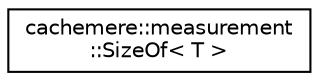 digraph "Graphical Class Hierarchy"
{
 // LATEX_PDF_SIZE
  edge [fontname="Helvetica",fontsize="10",labelfontname="Helvetica",labelfontsize="10"];
  node [fontname="Helvetica",fontsize="10",shape=record];
  rankdir="LR";
  Node0 [label="cachemere::measurement\l::SizeOf\< T \>",height=0.2,width=0.4,color="black", fillcolor="white", style="filled",URL="$structcachemere_1_1measurement_1_1SizeOf.html",tooltip="Get the size of an object via sizeof()."];
}
